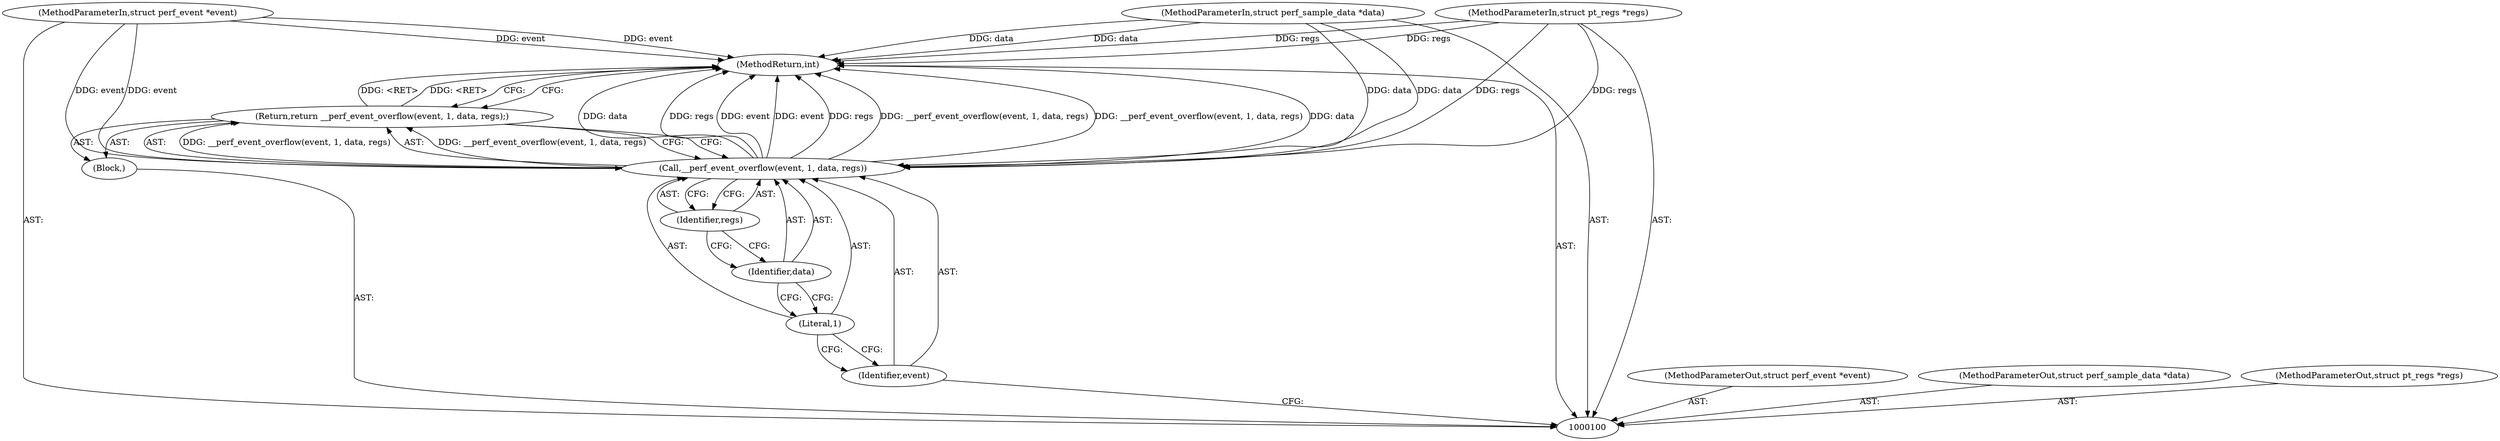 digraph "0_linux_a8b0ca17b80e92faab46ee7179ba9e99ccb61233_60" {
"1000111" [label="(MethodReturn,int)"];
"1000101" [label="(MethodParameterIn,struct perf_event *event)"];
"1000125" [label="(MethodParameterOut,struct perf_event *event)"];
"1000102" [label="(MethodParameterIn,struct perf_sample_data *data)"];
"1000126" [label="(MethodParameterOut,struct perf_sample_data *data)"];
"1000103" [label="(MethodParameterIn,struct pt_regs *regs)"];
"1000127" [label="(MethodParameterOut,struct pt_regs *regs)"];
"1000104" [label="(Block,)"];
"1000105" [label="(Return,return __perf_event_overflow(event, 1, data, regs);)"];
"1000107" [label="(Identifier,event)"];
"1000108" [label="(Literal,1)"];
"1000109" [label="(Identifier,data)"];
"1000110" [label="(Identifier,regs)"];
"1000106" [label="(Call,__perf_event_overflow(event, 1, data, regs))"];
"1000111" -> "1000100"  [label="AST: "];
"1000111" -> "1000105"  [label="CFG: "];
"1000106" -> "1000111"  [label="DDG: event"];
"1000106" -> "1000111"  [label="DDG: regs"];
"1000106" -> "1000111"  [label="DDG: __perf_event_overflow(event, 1, data, regs)"];
"1000106" -> "1000111"  [label="DDG: data"];
"1000103" -> "1000111"  [label="DDG: regs"];
"1000102" -> "1000111"  [label="DDG: data"];
"1000101" -> "1000111"  [label="DDG: event"];
"1000105" -> "1000111"  [label="DDG: <RET>"];
"1000101" -> "1000100"  [label="AST: "];
"1000101" -> "1000111"  [label="DDG: event"];
"1000101" -> "1000106"  [label="DDG: event"];
"1000125" -> "1000100"  [label="AST: "];
"1000102" -> "1000100"  [label="AST: "];
"1000102" -> "1000111"  [label="DDG: data"];
"1000102" -> "1000106"  [label="DDG: data"];
"1000126" -> "1000100"  [label="AST: "];
"1000103" -> "1000100"  [label="AST: "];
"1000103" -> "1000111"  [label="DDG: regs"];
"1000103" -> "1000106"  [label="DDG: regs"];
"1000127" -> "1000100"  [label="AST: "];
"1000104" -> "1000100"  [label="AST: "];
"1000105" -> "1000104"  [label="AST: "];
"1000105" -> "1000104"  [label="AST: "];
"1000105" -> "1000106"  [label="CFG: "];
"1000106" -> "1000105"  [label="AST: "];
"1000111" -> "1000105"  [label="CFG: "];
"1000105" -> "1000111"  [label="DDG: <RET>"];
"1000106" -> "1000105"  [label="DDG: __perf_event_overflow(event, 1, data, regs)"];
"1000107" -> "1000106"  [label="AST: "];
"1000107" -> "1000100"  [label="CFG: "];
"1000108" -> "1000107"  [label="CFG: "];
"1000108" -> "1000106"  [label="AST: "];
"1000108" -> "1000107"  [label="CFG: "];
"1000109" -> "1000108"  [label="CFG: "];
"1000109" -> "1000106"  [label="AST: "];
"1000109" -> "1000108"  [label="CFG: "];
"1000110" -> "1000109"  [label="CFG: "];
"1000110" -> "1000106"  [label="AST: "];
"1000110" -> "1000109"  [label="CFG: "];
"1000106" -> "1000110"  [label="CFG: "];
"1000106" -> "1000105"  [label="AST: "];
"1000106" -> "1000110"  [label="CFG: "];
"1000107" -> "1000106"  [label="AST: "];
"1000108" -> "1000106"  [label="AST: "];
"1000109" -> "1000106"  [label="AST: "];
"1000110" -> "1000106"  [label="AST: "];
"1000105" -> "1000106"  [label="CFG: "];
"1000106" -> "1000111"  [label="DDG: event"];
"1000106" -> "1000111"  [label="DDG: regs"];
"1000106" -> "1000111"  [label="DDG: __perf_event_overflow(event, 1, data, regs)"];
"1000106" -> "1000111"  [label="DDG: data"];
"1000106" -> "1000105"  [label="DDG: __perf_event_overflow(event, 1, data, regs)"];
"1000101" -> "1000106"  [label="DDG: event"];
"1000102" -> "1000106"  [label="DDG: data"];
"1000103" -> "1000106"  [label="DDG: regs"];
}
